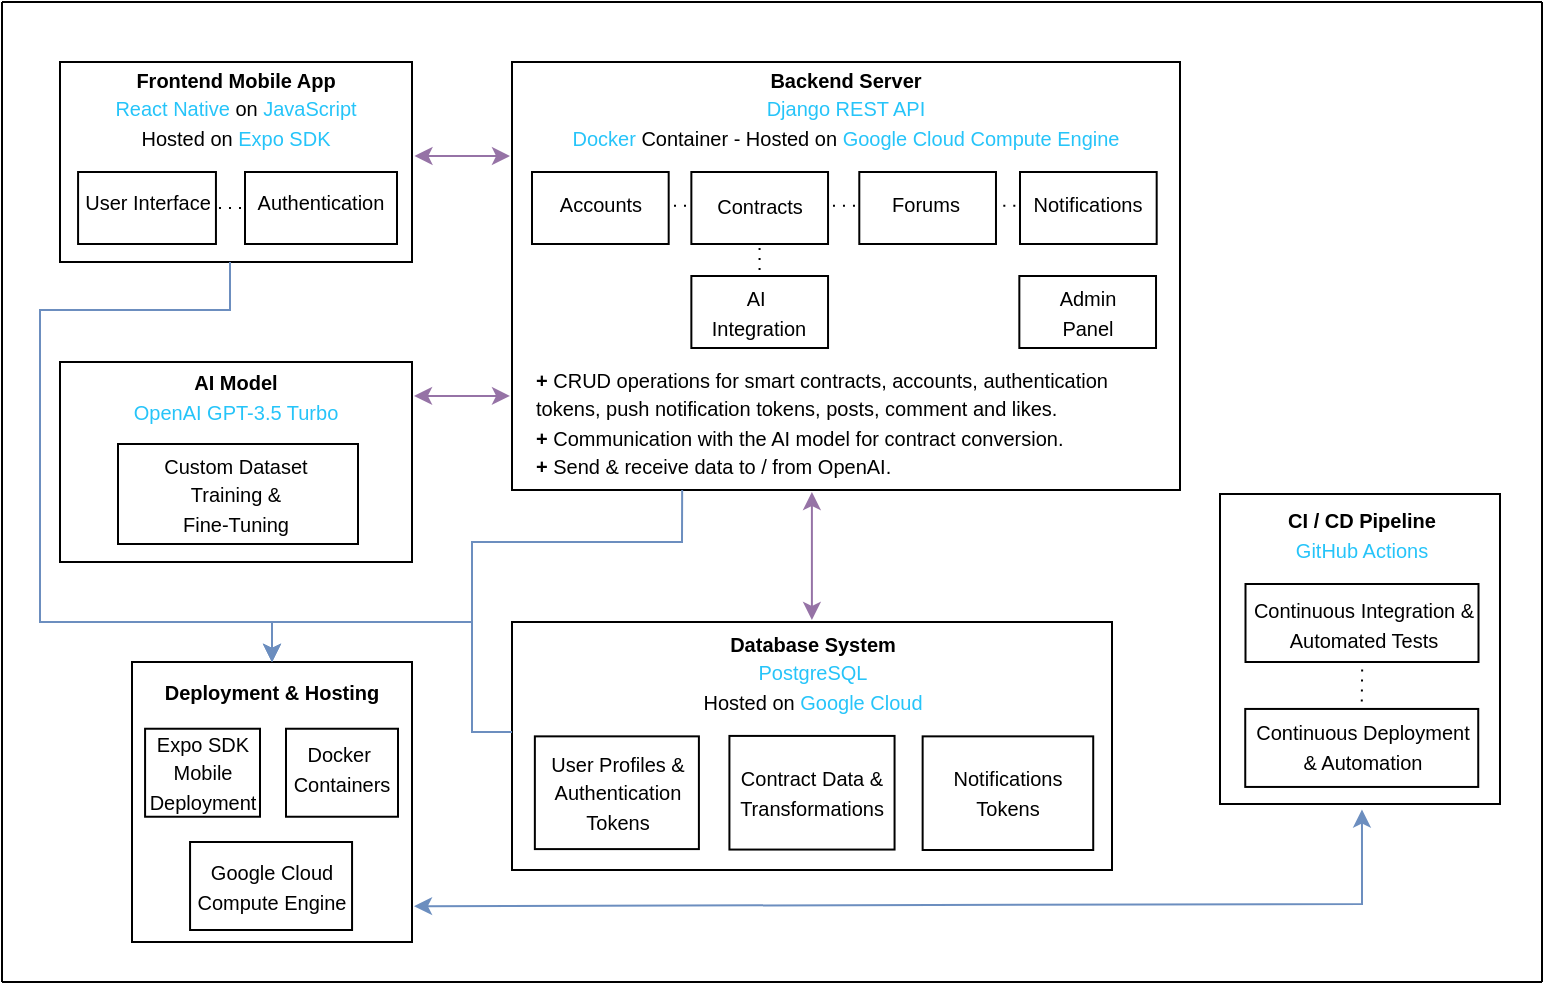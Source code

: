 <mxfile version="24.7.5">
  <diagram id="prtHgNgQTEPvFCAcTncT" name="Page-1">
    <mxGraphModel dx="-644" dy="570" grid="1" gridSize="10" guides="1" tooltips="1" connect="1" arrows="1" fold="1" page="1" pageScale="1" pageWidth="413" pageHeight="583" math="0" shadow="0">
      <root>
        <mxCell id="0" />
        <mxCell id="1" parent="0" />
        <mxCell id="fQuRERfI6EG6g70LbA9C-367" style="edgeStyle=orthogonalEdgeStyle;rounded=0;orthogonalLoop=1;jettySize=auto;html=1;endArrow=classic;endFill=1;" parent="1" edge="1">
          <mxGeometry relative="1" as="geometry">
            <mxPoint x="1976" y="256.0" as="sourcePoint" />
            <mxPoint x="1975.976" y="256.0" as="targetPoint" />
          </mxGeometry>
        </mxCell>
        <mxCell id="fQuRERfI6EG6g70LbA9C-368" value="" style="rounded=0;whiteSpace=wrap;html=1;fontFamily=Helvetica;fontSize=12;fontColor=#000000;align=center;" parent="1" vertex="1">
          <mxGeometry x="1710" y="76" width="176" height="100" as="geometry" />
        </mxCell>
        <mxCell id="fQuRERfI6EG6g70LbA9C-369" value="" style="rounded=0;whiteSpace=wrap;html=1;fontFamily=Helvetica;fontSize=12;fontColor=#000000;align=center;" parent="1" vertex="1">
          <mxGeometry x="1936" y="76" width="334" height="214" as="geometry" />
        </mxCell>
        <mxCell id="fQuRERfI6EG6g70LbA9C-370" value="&lt;font style=&quot;font-size: 10px;&quot;&gt;&lt;b style=&quot;&quot;&gt;Frontend Mobile App&lt;/b&gt;&lt;/font&gt;&lt;div&gt;&lt;font style=&quot;font-size: 10px;&quot;&gt;&lt;font color=&quot;#26c4f9&quot;&gt;React Native &lt;/font&gt;on &lt;font color=&quot;#26c4f9&quot;&gt;JavaScript&lt;/font&gt;&lt;/font&gt;&lt;/div&gt;&lt;div&gt;&lt;font style=&quot;font-size: 10px;&quot;&gt;Hosted on &lt;font color=&quot;#26c4f9&quot;&gt;Expo SDK&lt;/font&gt;&lt;/font&gt;&lt;/div&gt;" style="text;html=1;align=center;verticalAlign=middle;whiteSpace=wrap;rounded=0;" parent="1" vertex="1">
          <mxGeometry x="1714" y="98.5" width="168" as="geometry" />
        </mxCell>
        <mxCell id="fQuRERfI6EG6g70LbA9C-384" value="" style="rounded=0;whiteSpace=wrap;html=1;fontFamily=Helvetica;fontSize=12;fontColor=#000000;align=center;" parent="1" vertex="1">
          <mxGeometry x="1936" y="356" width="300" height="124" as="geometry" />
        </mxCell>
        <mxCell id="fQuRERfI6EG6g70LbA9C-385" value="&lt;font style=&quot;font-size: 10px;&quot;&gt;&lt;b style=&quot;&quot;&gt;Backend Server&lt;/b&gt;&lt;/font&gt;&lt;div&gt;&lt;font style=&quot;&quot;&gt;&lt;font color=&quot;#26c4f9&quot; style=&quot;font-size: 10px;&quot;&gt;Django REST API&lt;br&gt;&lt;/font&gt;&lt;font style=&quot;font-size: 10px;&quot;&gt;&lt;font color=&quot;#26c4f9&quot;&gt;Docker &lt;/font&gt;Container - Hosted on &lt;font color=&quot;#26c4f9&quot;&gt;Google Cloud Compute Engine&lt;/font&gt;&lt;/font&gt;&lt;/font&gt;&lt;/div&gt;" style="text;html=1;align=center;verticalAlign=middle;whiteSpace=wrap;rounded=0;" parent="1" vertex="1">
          <mxGeometry x="1939" y="76" width="328" height="45" as="geometry" />
        </mxCell>
        <mxCell id="fQuRERfI6EG6g70LbA9C-399" value="" style="endArrow=none;dashed=1;html=1;rounded=0;entryDx=0;entryDy=0;entryPerimeter=0;jumpSize=4;dashPattern=1 4;strokeWidth=1;targetPerimeterSpacing=0;endSize=6;jumpStyle=none;spacingBottom=0;" parent="1" edge="1">
          <mxGeometry width="50" height="50" relative="1" as="geometry">
            <mxPoint x="2002.0" y="147.91" as="sourcePoint" />
            <mxPoint x="2040.0" y="147.91" as="targetPoint" />
          </mxGeometry>
        </mxCell>
        <mxCell id="fQuRERfI6EG6g70LbA9C-408" value="" style="endArrow=none;dashed=1;html=1;rounded=0;entryDx=0;entryDy=0;entryPerimeter=0;jumpSize=4;dashPattern=1 4;strokeWidth=1;targetPerimeterSpacing=0;endSize=6;jumpStyle=none;spacingBottom=0;" parent="1" edge="1">
          <mxGeometry width="50" height="50" relative="1" as="geometry">
            <mxPoint x="2071.49" y="147.91" as="sourcePoint" />
            <mxPoint x="2107.99" y="147.91" as="targetPoint" />
          </mxGeometry>
        </mxCell>
        <mxCell id="fQuRERfI6EG6g70LbA9C-424" value="" style="endArrow=none;dashed=1;html=1;rounded=0;dashPattern=1 4;" parent="1" edge="1">
          <mxGeometry width="50" height="50" relative="1" as="geometry">
            <mxPoint x="2059.78" y="190" as="sourcePoint" />
            <mxPoint x="2059.78" y="162" as="targetPoint" />
          </mxGeometry>
        </mxCell>
        <mxCell id="fQuRERfI6EG6g70LbA9C-432" value="&lt;font style=&quot;font-size: 10px;&quot;&gt;&lt;b style=&quot;&quot;&gt;+ &lt;/b&gt;CRUD operations for smart contracts, accounts, authentication tokens, push notification tokens, posts, comment and likes.&lt;/font&gt;&lt;div&gt;&lt;font style=&quot;font-size: 10px;&quot;&gt;&lt;b&gt;+ &lt;/b&gt;Communication with the AI model for contract conversion.&lt;/font&gt;&lt;/div&gt;&lt;div&gt;&lt;font style=&quot;font-size: 10px;&quot;&gt;&lt;b style=&quot;&quot;&gt;+ &lt;/b&gt;Send &amp;amp; receive data to / from OpenAI.&lt;/font&gt;&lt;/div&gt;" style="text;html=1;align=left;verticalAlign=middle;whiteSpace=wrap;rounded=0;" parent="1" vertex="1">
          <mxGeometry x="1946" y="221" width="300.32" height="69" as="geometry" />
        </mxCell>
        <mxCell id="fQuRERfI6EG6g70LbA9C-433" value="" style="rounded=0;whiteSpace=wrap;html=1;fontFamily=Helvetica;fontSize=12;fontColor=#000000;align=center;" parent="1" vertex="1">
          <mxGeometry x="1710" y="226" width="176" height="100" as="geometry" />
        </mxCell>
        <mxCell id="fQuRERfI6EG6g70LbA9C-435" value="&lt;div&gt;&lt;b style=&quot;&quot;&gt;&lt;font style=&quot;font-size: 10px;&quot;&gt;AI Model&lt;/font&gt;&lt;/b&gt;&lt;/div&gt;&lt;div&gt;&lt;font color=&quot;#26c4f9&quot; style=&quot;font-size: 10px;&quot;&gt;OpenAI GPT-3.5 Turbo&lt;/font&gt;&lt;/div&gt;" style="text;html=1;align=center;verticalAlign=middle;whiteSpace=wrap;rounded=0;" parent="1" vertex="1">
          <mxGeometry x="1715" y="226" width="166" height="34" as="geometry" />
        </mxCell>
        <mxCell id="fQuRERfI6EG6g70LbA9C-436" value="" style="endArrow=classic;startArrow=classic;html=1;rounded=0;exitX=1.007;exitY=0.47;exitDx=0;exitDy=0;exitPerimeter=0;verticalAlign=middle;fillColor=#e1d5e7;strokeColor=#9673a6;" parent="1" source="fQuRERfI6EG6g70LbA9C-368" edge="1">
          <mxGeometry width="50" height="50" relative="1" as="geometry">
            <mxPoint x="1916" y="216" as="sourcePoint" />
            <mxPoint x="1935" y="123" as="targetPoint" />
          </mxGeometry>
        </mxCell>
        <mxCell id="fQuRERfI6EG6g70LbA9C-443" value="&lt;b style=&quot;&quot;&gt;&lt;font style=&quot;font-size: 10px;&quot;&gt;Database System&lt;/font&gt;&lt;/b&gt;&lt;div&gt;&lt;font color=&quot;#26c4f9&quot; style=&quot;font-size: 10px;&quot;&gt;PostgreSQL&lt;/font&gt;&lt;/div&gt;&lt;div&gt;&lt;font style=&quot;font-size: 10px;&quot;&gt;Hosted on &lt;font color=&quot;#26c4f9&quot;&gt;Google Cloud&lt;/font&gt;&lt;/font&gt;&lt;/div&gt;" style="text;html=1;align=center;verticalAlign=middle;whiteSpace=wrap;rounded=0;" parent="1" vertex="1">
          <mxGeometry x="1958.5" y="356" width="255" height="50" as="geometry" />
        </mxCell>
        <mxCell id="fQuRERfI6EG6g70LbA9C-459" value="" style="rounded=0;whiteSpace=wrap;html=1;fontFamily=Helvetica;fontSize=12;fontColor=#000000;align=center;" parent="1" vertex="1">
          <mxGeometry x="1746" y="376" width="140" height="140" as="geometry" />
        </mxCell>
        <mxCell id="fQuRERfI6EG6g70LbA9C-460" value="&lt;b style=&quot;&quot;&gt;&lt;font style=&quot;font-size: 10px;&quot;&gt;Deployment &amp;amp; Hosting&lt;/font&gt;&lt;/b&gt;" style="text;html=1;align=center;verticalAlign=middle;whiteSpace=wrap;rounded=0;" parent="1" vertex="1">
          <mxGeometry x="1746" y="366" width="140" height="50" as="geometry" />
        </mxCell>
        <mxCell id="fQuRERfI6EG6g70LbA9C-476" value="" style="endArrow=classic;html=1;rounded=0;exitX=0.25;exitY=1;exitDx=0;exitDy=0;fillColor=#dae8fc;strokeColor=#6c8ebf;" parent="1" source="fQuRERfI6EG6g70LbA9C-432" edge="1">
          <mxGeometry width="50" height="50" relative="1" as="geometry">
            <mxPoint x="2036" y="326" as="sourcePoint" />
            <mxPoint x="1816" y="376" as="targetPoint" />
            <Array as="points">
              <mxPoint x="2021" y="316" />
              <mxPoint x="1916" y="316" />
              <mxPoint x="1916" y="356" />
              <mxPoint x="1816" y="356" />
            </Array>
          </mxGeometry>
        </mxCell>
        <mxCell id="fQuRERfI6EG6g70LbA9C-477" value="" style="endArrow=classic;html=1;rounded=0;fillColor=#dae8fc;strokeColor=#6c8ebf;" parent="1" edge="1">
          <mxGeometry width="50" height="50" relative="1" as="geometry">
            <mxPoint x="1795" y="176" as="sourcePoint" />
            <mxPoint x="1816" y="376" as="targetPoint" />
            <Array as="points">
              <mxPoint x="1795" y="200" />
              <mxPoint x="1700" y="200" />
              <mxPoint x="1700" y="356" />
              <mxPoint x="1816" y="356" />
            </Array>
          </mxGeometry>
        </mxCell>
        <mxCell id="fQuRERfI6EG6g70LbA9C-478" value="" style="endArrow=classic;startArrow=classic;html=1;rounded=0;fillColor=#e1d5e7;strokeColor=#9673a6;" parent="1" edge="1">
          <mxGeometry width="50" height="50" relative="1" as="geometry">
            <mxPoint x="2085.95" y="291" as="sourcePoint" />
            <mxPoint x="2085.95" y="355" as="targetPoint" />
          </mxGeometry>
        </mxCell>
        <mxCell id="fQuRERfI6EG6g70LbA9C-479" style="edgeStyle=orthogonalEdgeStyle;rounded=0;orthogonalLoop=1;jettySize=auto;html=1;exitX=0.5;exitY=1;exitDx=0;exitDy=0;" parent="1" source="fQuRERfI6EG6g70LbA9C-459" target="fQuRERfI6EG6g70LbA9C-459" edge="1">
          <mxGeometry relative="1" as="geometry" />
        </mxCell>
        <mxCell id="fQuRERfI6EG6g70LbA9C-480" value="" style="rounded=0;whiteSpace=wrap;html=1;fontFamily=Helvetica;fontSize=12;fontColor=#000000;align=center;" parent="1" vertex="1">
          <mxGeometry x="2290" y="292" width="140" height="155" as="geometry" />
        </mxCell>
        <mxCell id="fQuRERfI6EG6g70LbA9C-481" value="&lt;font style=&quot;font-size: 10px;&quot;&gt;&lt;b style=&quot;&quot;&gt;CI / CD Pipeline&lt;/b&gt;&lt;/font&gt;&lt;div&gt;&lt;font style=&quot;font-size: 10px;&quot;&gt;&lt;font color=&quot;#26c4f9&quot;&gt;GitHub Actions&lt;/font&gt;&lt;/font&gt;&lt;/div&gt;" style="text;html=1;align=center;verticalAlign=middle;whiteSpace=wrap;rounded=0;" parent="1" vertex="1">
          <mxGeometry x="2296" y="297" width="130" height="30" as="geometry" />
        </mxCell>
        <mxCell id="fQuRERfI6EG6g70LbA9C-492" value="" style="endArrow=classic;startArrow=classic;html=1;rounded=0;exitX=1.008;exitY=0.863;exitDx=0;exitDy=0;exitPerimeter=0;fillColor=#dae8fc;strokeColor=#6c8ebf;entryX=0.507;entryY=1.018;entryDx=0;entryDy=0;entryPerimeter=0;" parent="1" edge="1" target="fQuRERfI6EG6g70LbA9C-480">
          <mxGeometry width="50" height="50" relative="1" as="geometry">
            <mxPoint x="1887" y="498.09" as="sourcePoint" />
            <mxPoint x="2356" y="450" as="targetPoint" />
            <Array as="points">
              <mxPoint x="2361" y="497" />
            </Array>
          </mxGeometry>
        </mxCell>
        <mxCell id="fQuRERfI6EG6g70LbA9C-493" value="" style="endArrow=none;dashed=1;html=1;rounded=0;jumpSize=4;dashPattern=1 4;strokeWidth=1;targetPerimeterSpacing=0;endSize=6;jumpStyle=none;spacingBottom=0;exitX=0.495;exitY=0.942;exitDx=0;exitDy=0;exitPerimeter=0;" parent="1" edge="1">
          <mxGeometry width="50" height="50" relative="1" as="geometry">
            <mxPoint x="2361.137" y="374.738" as="sourcePoint" />
            <mxPoint x="2360.87" y="397" as="targetPoint" />
          </mxGeometry>
        </mxCell>
        <mxCell id="fQuRERfI6EG6g70LbA9C-494" value="" style="endArrow=none;dashed=1;html=1;rounded=0;entryDx=0;entryDy=0;entryPerimeter=0;jumpSize=4;dashPattern=1 4;strokeWidth=1;targetPerimeterSpacing=0;endSize=6;jumpStyle=none;spacingBottom=0;" parent="1" edge="1">
          <mxGeometry width="50" height="50" relative="1" as="geometry">
            <mxPoint x="1764.5" y="148.94" as="sourcePoint" />
            <mxPoint x="1802.5" y="148.94" as="targetPoint" />
          </mxGeometry>
        </mxCell>
        <mxCell id="fQuRERfI6EG6g70LbA9C-496" value="" style="endArrow=classic;html=1;rounded=0;fillColor=#dae8fc;strokeColor=#6c8ebf;" parent="1" edge="1">
          <mxGeometry width="50" height="50" relative="1" as="geometry">
            <mxPoint x="1936" y="411" as="sourcePoint" />
            <mxPoint x="1816" y="376" as="targetPoint" />
            <Array as="points">
              <mxPoint x="1916" y="411" />
              <mxPoint x="1916" y="356" />
              <mxPoint x="1816" y="356" />
            </Array>
          </mxGeometry>
        </mxCell>
        <mxCell id="fQuRERfI6EG6g70LbA9C-499" value="" style="endArrow=none;html=1;rounded=0;" parent="1" edge="1">
          <mxGeometry width="50" height="50" relative="1" as="geometry">
            <mxPoint x="1681" y="46" as="sourcePoint" />
            <mxPoint x="2451" y="46" as="targetPoint" />
          </mxGeometry>
        </mxCell>
        <mxCell id="fQuRERfI6EG6g70LbA9C-500" value="" style="endArrow=none;html=1;rounded=0;" parent="1" edge="1">
          <mxGeometry width="50" height="50" relative="1" as="geometry">
            <mxPoint x="1681" y="536" as="sourcePoint" />
            <mxPoint x="2451" y="536" as="targetPoint" />
          </mxGeometry>
        </mxCell>
        <mxCell id="fQuRERfI6EG6g70LbA9C-501" value="" style="endArrow=none;html=1;rounded=0;" parent="1" edge="1">
          <mxGeometry width="50" height="50" relative="1" as="geometry">
            <mxPoint x="1681" y="536" as="sourcePoint" />
            <mxPoint x="1681" y="46" as="targetPoint" />
          </mxGeometry>
        </mxCell>
        <mxCell id="fQuRERfI6EG6g70LbA9C-502" value="" style="endArrow=none;html=1;rounded=0;" parent="1" edge="1">
          <mxGeometry width="50" height="50" relative="1" as="geometry">
            <mxPoint x="2451" y="536" as="sourcePoint" />
            <mxPoint x="2451" y="46" as="targetPoint" />
          </mxGeometry>
        </mxCell>
        <mxCell id="ZeOX1d5Bfyj7vWMzJ4u5-6" value="" style="rounded=0;whiteSpace=wrap;html=1;fontFamily=Helvetica;fontSize=12;fontColor=#000000;align=center;" vertex="1" parent="1">
          <mxGeometry x="1719.04" y="131" width="68.93" height="36" as="geometry" />
        </mxCell>
        <mxCell id="ZeOX1d5Bfyj7vWMzJ4u5-7" value="&lt;font style=&quot;font-size: 10px;&quot;&gt;User Interface&lt;/font&gt;" style="text;html=1;align=center;verticalAlign=middle;whiteSpace=wrap;rounded=0;" vertex="1" parent="1">
          <mxGeometry x="1713.5" y="146" width="80" as="geometry" />
        </mxCell>
        <mxCell id="ZeOX1d5Bfyj7vWMzJ4u5-8" value="" style="rounded=0;whiteSpace=wrap;html=1;fontFamily=Helvetica;fontSize=12;fontColor=#000000;align=center;" vertex="1" parent="1">
          <mxGeometry x="1802.5" y="131" width="76" height="36" as="geometry" />
        </mxCell>
        <mxCell id="ZeOX1d5Bfyj7vWMzJ4u5-9" value="&lt;font style=&quot;font-size: 10px;&quot;&gt;Authentication&lt;/font&gt;" style="text;html=1;align=center;verticalAlign=middle;whiteSpace=wrap;rounded=0;" vertex="1" parent="1">
          <mxGeometry x="1802" y="131" width="77" height="30" as="geometry" />
        </mxCell>
        <mxCell id="ZeOX1d5Bfyj7vWMzJ4u5-17" value="" style="rounded=0;whiteSpace=wrap;html=1;fontFamily=Helvetica;fontSize=12;fontColor=#000000;align=center;" vertex="1" parent="1">
          <mxGeometry x="2190" y="131" width="68.34" height="36" as="geometry" />
        </mxCell>
        <mxCell id="ZeOX1d5Bfyj7vWMzJ4u5-18" value="&lt;font style=&quot;font-size: 10px;&quot;&gt;Notifications&lt;/font&gt;" style="text;html=1;align=center;verticalAlign=middle;whiteSpace=wrap;rounded=0;" vertex="1" parent="1">
          <mxGeometry x="2190.34" y="132" width="67.67" height="30" as="geometry" />
        </mxCell>
        <mxCell id="ZeOX1d5Bfyj7vWMzJ4u5-25" value="" style="rounded=0;whiteSpace=wrap;html=1;fontFamily=Helvetica;fontSize=12;fontColor=#000000;align=center;" vertex="1" parent="1">
          <mxGeometry x="1739" y="267" width="120" height="50" as="geometry" />
        </mxCell>
        <mxCell id="ZeOX1d5Bfyj7vWMzJ4u5-26" value="&lt;font style=&quot;font-size: 10px;&quot;&gt;Custom Dataset&lt;br&gt;&lt;/font&gt;&lt;div&gt;&lt;font style=&quot;font-size: 10px;&quot;&gt;Training &amp;amp;&lt;br&gt;Fine-Tuning&lt;/font&gt;&lt;/div&gt;" style="text;html=1;align=center;verticalAlign=middle;whiteSpace=wrap;rounded=0;" vertex="1" parent="1">
          <mxGeometry x="1737.84" y="268" width="120.32" height="47" as="geometry" />
        </mxCell>
        <mxCell id="ZeOX1d5Bfyj7vWMzJ4u5-29" value="" style="rounded=0;whiteSpace=wrap;html=1;fontFamily=Helvetica;fontSize=12;fontColor=#000000;align=center;" vertex="1" parent="1">
          <mxGeometry x="1752.54" y="409.37" width="57.46" height="44" as="geometry" />
        </mxCell>
        <mxCell id="ZeOX1d5Bfyj7vWMzJ4u5-32" value="" style="rounded=0;whiteSpace=wrap;html=1;fontFamily=Helvetica;fontSize=12;fontColor=#000000;align=center;" vertex="1" parent="1">
          <mxGeometry x="1823" y="409.37" width="56" height="44" as="geometry" />
        </mxCell>
        <mxCell id="ZeOX1d5Bfyj7vWMzJ4u5-33" value="&lt;font style=&quot;font-size: 10px;&quot;&gt;Docker&amp;nbsp;&lt;/font&gt;&lt;div&gt;&lt;font style=&quot;font-size: 10px;&quot;&gt;Containers&lt;/font&gt;&lt;/div&gt;" style="text;html=1;align=center;verticalAlign=middle;whiteSpace=wrap;rounded=0;" vertex="1" parent="1">
          <mxGeometry x="1821" y="409.37" width="60" height="40" as="geometry" />
        </mxCell>
        <mxCell id="ZeOX1d5Bfyj7vWMzJ4u5-35" value="" style="rounded=0;whiteSpace=wrap;html=1;fontFamily=Helvetica;fontSize=12;fontColor=#000000;align=center;" vertex="1" parent="1">
          <mxGeometry x="1775.03" y="466" width="81" height="44" as="geometry" />
        </mxCell>
        <mxCell id="ZeOX1d5Bfyj7vWMzJ4u5-36" value="&lt;font style=&quot;font-size: 10px;&quot;&gt;Expo SDK&lt;/font&gt;&lt;div&gt;&lt;font style=&quot;font-size: 10px;&quot;&gt;Mobile Deployment&lt;/font&gt;&lt;/div&gt;" style="text;html=1;align=center;verticalAlign=middle;whiteSpace=wrap;rounded=0;" vertex="1" parent="1">
          <mxGeometry x="1752.54" y="411.37" width="57.46" height="40" as="geometry" />
        </mxCell>
        <mxCell id="ZeOX1d5Bfyj7vWMzJ4u5-38" value="" style="rounded=0;whiteSpace=wrap;html=1;fontFamily=Helvetica;fontSize=12;fontColor=#000000;align=center;" vertex="1" parent="1">
          <mxGeometry x="1947.43" y="413.18" width="82.02" height="56.37" as="geometry" />
        </mxCell>
        <mxCell id="ZeOX1d5Bfyj7vWMzJ4u5-39" value="&lt;font style=&quot;font-size: 10px;&quot;&gt;User Profiles &amp;amp; Authentication Tokens&lt;/font&gt;" style="text;html=1;align=center;verticalAlign=middle;whiteSpace=wrap;rounded=0;" vertex="1" parent="1">
          <mxGeometry x="1947.72" y="412" width="81.73" height="58" as="geometry" />
        </mxCell>
        <mxCell id="ZeOX1d5Bfyj7vWMzJ4u5-41" value="" style="rounded=0;whiteSpace=wrap;html=1;fontFamily=Helvetica;fontSize=12;fontColor=#000000;align=center;" vertex="1" parent="1">
          <mxGeometry x="2044.71" y="412.96" width="82.57" height="56.82" as="geometry" />
        </mxCell>
        <mxCell id="ZeOX1d5Bfyj7vWMzJ4u5-42" value="&lt;font style=&quot;font-size: 10px;&quot;&gt;Contract Data &amp;amp; Transformations&lt;/font&gt;" style="text;html=1;align=center;verticalAlign=middle;whiteSpace=wrap;rounded=0;" vertex="1" parent="1">
          <mxGeometry x="2055.83" y="426.37" width="60.35" height="30" as="geometry" />
        </mxCell>
        <mxCell id="ZeOX1d5Bfyj7vWMzJ4u5-44" value="" style="rounded=0;whiteSpace=wrap;html=1;fontFamily=Helvetica;fontSize=12;fontColor=#000000;align=center;" vertex="1" parent="1">
          <mxGeometry x="2141.32" y="413.18" width="85.29" height="56.82" as="geometry" />
        </mxCell>
        <mxCell id="ZeOX1d5Bfyj7vWMzJ4u5-45" value="&lt;font style=&quot;font-size: 10px;&quot;&gt;Notifications Tokens&lt;/font&gt;" style="text;html=1;align=center;verticalAlign=middle;whiteSpace=wrap;rounded=0;" vertex="1" parent="1">
          <mxGeometry x="2153.79" y="426.37" width="60.35" height="30" as="geometry" />
        </mxCell>
        <mxCell id="ZeOX1d5Bfyj7vWMzJ4u5-46" value="" style="rounded=0;whiteSpace=wrap;html=1;fontFamily=Helvetica;fontSize=12;fontColor=#000000;align=center;" vertex="1" parent="1">
          <mxGeometry x="2302.75" y="337" width="116.5" height="39" as="geometry" />
        </mxCell>
        <mxCell id="ZeOX1d5Bfyj7vWMzJ4u5-47" value="&lt;font style=&quot;font-size: 10px;&quot;&gt;Continuous Integration &amp;amp; Automated Tests&lt;/font&gt;" style="text;html=1;align=center;verticalAlign=middle;whiteSpace=wrap;rounded=0;" vertex="1" parent="1">
          <mxGeometry x="2302.62" y="336.5" width="118.25" height="40" as="geometry" />
        </mxCell>
        <mxCell id="ZeOX1d5Bfyj7vWMzJ4u5-48" value="" style="rounded=0;whiteSpace=wrap;html=1;fontFamily=Helvetica;fontSize=12;fontColor=#000000;align=center;" vertex="1" parent="1">
          <mxGeometry x="2302.62" y="399.47" width="116.5" height="39" as="geometry" />
        </mxCell>
        <mxCell id="ZeOX1d5Bfyj7vWMzJ4u5-49" value="&lt;font style=&quot;font-size: 10px;&quot;&gt;Continuous Deployment&lt;/font&gt;&lt;div&gt;&lt;font style=&quot;font-size: 10px;&quot;&gt;&amp;amp; Automation&lt;/font&gt;&lt;/div&gt;" style="text;html=1;align=center;verticalAlign=middle;whiteSpace=wrap;rounded=0;" vertex="1" parent="1">
          <mxGeometry x="2303.06" y="399.47" width="117.38" height="37.06" as="geometry" />
        </mxCell>
        <mxCell id="ZeOX1d5Bfyj7vWMzJ4u5-54" value="" style="rounded=0;whiteSpace=wrap;html=1;fontFamily=Helvetica;fontSize=12;fontColor=#000000;align=center;" vertex="1" parent="1">
          <mxGeometry x="2109.65" y="131" width="68.34" height="36" as="geometry" />
        </mxCell>
        <mxCell id="ZeOX1d5Bfyj7vWMzJ4u5-55" value="&lt;font style=&quot;font-size: 10px;&quot;&gt;Forums&lt;/font&gt;" style="text;html=1;align=center;verticalAlign=middle;whiteSpace=wrap;rounded=0;" vertex="1" parent="1">
          <mxGeometry x="2107.99" y="133" width="70" height="28" as="geometry" />
        </mxCell>
        <mxCell id="ZeOX1d5Bfyj7vWMzJ4u5-56" value="" style="rounded=0;whiteSpace=wrap;html=1;fontFamily=Helvetica;fontSize=12;fontColor=#000000;align=center;" vertex="1" parent="1">
          <mxGeometry x="1946" y="131" width="68.34" height="36" as="geometry" />
        </mxCell>
        <mxCell id="ZeOX1d5Bfyj7vWMzJ4u5-58" value="&lt;font style=&quot;font-size: 10px;&quot;&gt;Accounts&lt;/font&gt;" style="text;html=1;align=center;verticalAlign=middle;whiteSpace=wrap;rounded=0;" vertex="1" parent="1">
          <mxGeometry x="1947.43" y="129" width="66.91" height="36" as="geometry" />
        </mxCell>
        <mxCell id="ZeOX1d5Bfyj7vWMzJ4u5-63" value="" style="rounded=0;whiteSpace=wrap;html=1;fontFamily=Helvetica;fontSize=12;fontColor=#000000;align=center;" vertex="1" parent="1">
          <mxGeometry x="2025.68" y="131" width="68.34" height="36" as="geometry" />
        </mxCell>
        <mxCell id="ZeOX1d5Bfyj7vWMzJ4u5-64" value="&lt;font style=&quot;font-size: 10px;&quot;&gt;Contracts&lt;/font&gt;" style="text;html=1;align=center;verticalAlign=middle;whiteSpace=wrap;rounded=0;" vertex="1" parent="1">
          <mxGeometry x="2040" y="133" width="40" height="30" as="geometry" />
        </mxCell>
        <mxCell id="ZeOX1d5Bfyj7vWMzJ4u5-65" value="" style="endArrow=none;dashed=1;html=1;rounded=0;jumpSize=4;dashPattern=1 4;strokeWidth=1;targetPerimeterSpacing=0;endSize=6;jumpStyle=none;spacingBottom=0;" edge="1" parent="1">
          <mxGeometry width="50" height="50" relative="1" as="geometry">
            <mxPoint x="2181.66" y="147.91" as="sourcePoint" />
            <mxPoint x="2191.66" y="147.91" as="targetPoint" />
          </mxGeometry>
        </mxCell>
        <mxCell id="ZeOX1d5Bfyj7vWMzJ4u5-70" value="" style="rounded=0;whiteSpace=wrap;html=1;fontFamily=Helvetica;fontSize=12;fontColor=#000000;align=center;" vertex="1" parent="1">
          <mxGeometry x="2025.68" y="183" width="68.34" height="36" as="geometry" />
        </mxCell>
        <mxCell id="ZeOX1d5Bfyj7vWMzJ4u5-71" value="&lt;font style=&quot;font-size: 10px;&quot;&gt;AI&amp;nbsp;&lt;/font&gt;&lt;div&gt;&lt;font style=&quot;font-size: 10px;&quot;&gt;Integration&lt;/font&gt;&lt;/div&gt;" style="text;html=1;align=center;verticalAlign=middle;whiteSpace=wrap;rounded=0;" vertex="1" parent="1">
          <mxGeometry x="2026.2" y="186.5" width="67.31" height="29" as="geometry" />
        </mxCell>
        <mxCell id="ZeOX1d5Bfyj7vWMzJ4u5-73" value="" style="rounded=0;whiteSpace=wrap;html=1;fontFamily=Helvetica;fontSize=12;fontColor=#000000;align=center;" vertex="1" parent="1">
          <mxGeometry x="2189.67" y="183" width="68.34" height="36" as="geometry" />
        </mxCell>
        <mxCell id="ZeOX1d5Bfyj7vWMzJ4u5-74" value="&lt;font style=&quot;&quot;&gt;&lt;font style=&quot;font-size: 10px;&quot;&gt;&amp;nbsp;Admin&amp;nbsp;&lt;/font&gt;&lt;/font&gt;&lt;div&gt;&lt;font style=&quot;&quot;&gt;&lt;font style=&quot;font-size: 10px;&quot;&gt;Panel&lt;/font&gt;&lt;br&gt;&lt;/font&gt;&lt;/div&gt;" style="text;html=1;align=center;verticalAlign=middle;whiteSpace=wrap;rounded=0;" vertex="1" parent="1">
          <mxGeometry x="2189.01" y="182" width="70.33" height="37" as="geometry" />
        </mxCell>
        <mxCell id="ZeOX1d5Bfyj7vWMzJ4u5-79" value="&lt;font style=&quot;font-size: 10px;&quot;&gt;Google Cloud&lt;/font&gt;&lt;div&gt;&lt;font style=&quot;font-size: 10px;&quot;&gt;Compute Engine&lt;/font&gt;&lt;/div&gt;" style="text;html=1;align=center;verticalAlign=middle;whiteSpace=wrap;rounded=0;" vertex="1" parent="1">
          <mxGeometry x="1775.14" y="468" width="81.73" height="40" as="geometry" />
        </mxCell>
        <mxCell id="ZeOX1d5Bfyj7vWMzJ4u5-83" value="" style="endArrow=classic;startArrow=classic;html=1;rounded=0;fillColor=#e1d5e7;strokeColor=#9673a6;" edge="1" parent="1">
          <mxGeometry width="50" height="50" relative="1" as="geometry">
            <mxPoint x="1887" y="242.94" as="sourcePoint" />
            <mxPoint x="1935" y="242.94" as="targetPoint" />
          </mxGeometry>
        </mxCell>
      </root>
    </mxGraphModel>
  </diagram>
</mxfile>
